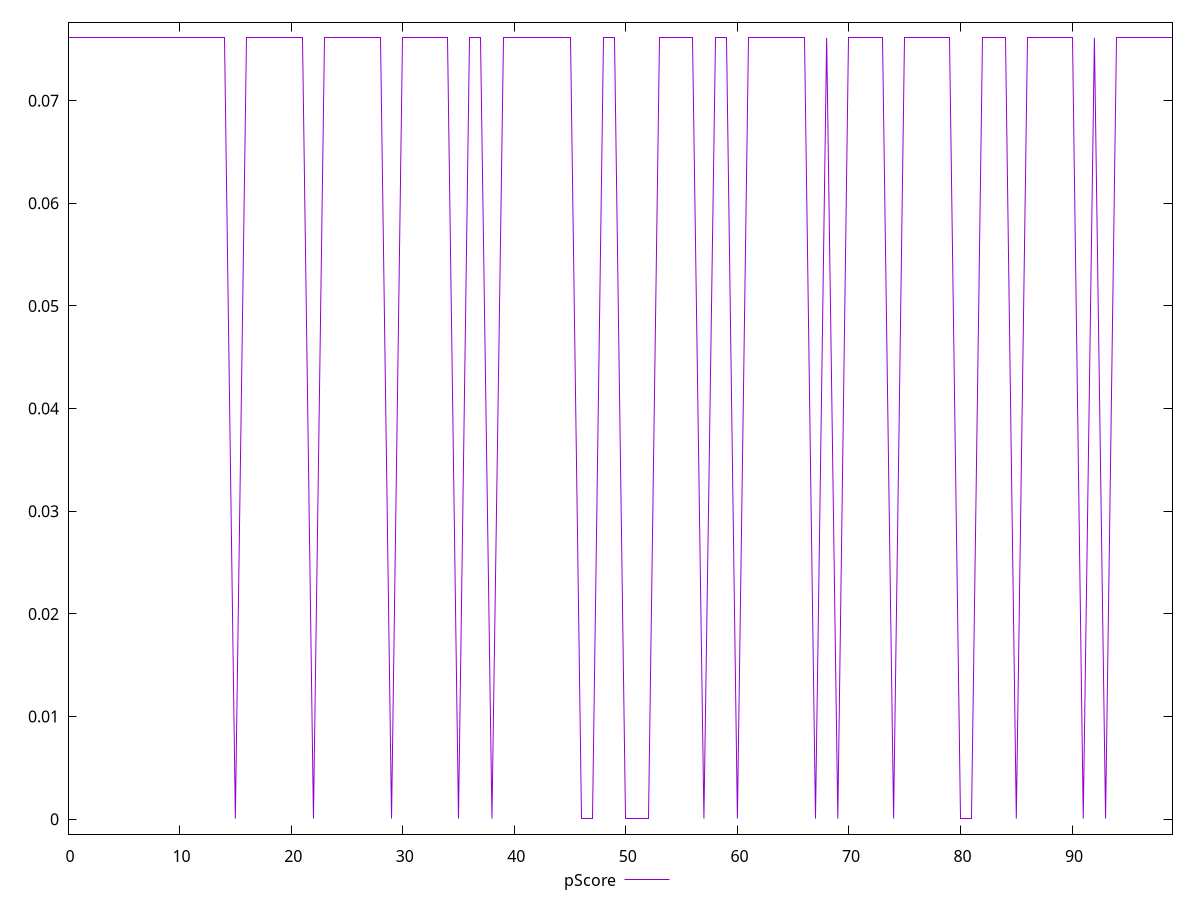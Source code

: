 reset

$pScore <<EOF
0 0.07611248195409825
1 0.07611248195409825
2 0.07611248195409825
3 0.07611248195409825
4 0.07611248195409825
5 0.07611248195409825
6 0.07611248195409825
7 0.07611248195409825
8 0.07611248195409825
9 0.07611248195409825
10 0.07611248195409825
11 0.07611248195409825
12 0.07611248195409825
13 0.07611248195409825
14 0.07611248195409825
15 0.00006417586681428666
16 0.07611248195409825
17 0.07611248195409825
18 0.07611248195409825
19 0.07611248195409825
20 0.07611248195409825
21 0.07611248195409825
22 0.00006417586681428666
23 0.07611248195409825
24 0.07611248195409825
25 0.07611248195409825
26 0.07611248195409825
27 0.07611248195409825
28 0.07611248195409825
29 0.00006417586681428666
30 0.07611248195409825
31 0.07611248195409825
32 0.07611248195409825
33 0.07611248195409825
34 0.07611248195409825
35 0.00006417586681428666
36 0.07611248195409825
37 0.07611248195409825
38 0.00006417586681428666
39 0.07611248195409825
40 0.07611248195409825
41 0.07611248195409825
42 0.07611248195409825
43 0.07611248195409825
44 0.07611248195409825
45 0.07611248195409825
46 0.00006417586681428666
47 0.00006417586681428666
48 0.07611248195409825
49 0.07611248195409825
50 0.00006417586681428666
51 0.00006417586681428666
52 0.00006417586681428666
53 0.07611248195409825
54 0.07611248195409825
55 0.07611248195409825
56 0.07611248195409825
57 0.00006417586681428666
58 0.07611248195409825
59 0.07611248195409825
60 0.00006417586681428666
61 0.07611248195409825
62 0.07611248195409825
63 0.07611248195409825
64 0.07611248195409825
65 0.07611248195409825
66 0.07611248195409825
67 0.00006417586681428666
68 0.07611248195409825
69 0.00006417586681428666
70 0.07611248195409825
71 0.07611248195409825
72 0.07611248195409825
73 0.07611248195409825
74 0.00006417586681428666
75 0.07611248195409825
76 0.07611248195409825
77 0.07611248195409825
78 0.07611248195409825
79 0.07611248195409825
80 0.00006417586681428666
81 0.00006417586681428666
82 0.07611248195409825
83 0.07611248195409825
84 0.07611248195409825
85 0.00006417586681428666
86 0.07611248195409825
87 0.07611248195409825
88 0.07611248195409825
89 0.07611248195409825
90 0.07611248195409825
91 0.00006417586681428666
92 0.07611248195409825
93 0.00006417586681428666
94 0.07611248195409825
95 0.07611248195409825
96 0.07611248195409825
97 0.07611248195409825
98 0.07611248195409825
99 0.07611248195409825
EOF

set key outside below
set xrange [0:99]
set yrange [-0.0014567902549313927:0.07763344807584394]
set trange [-0.0014567902549313927:0.07763344807584394]
set terminal svg size 640, 500 enhanced background rgb 'white'
set output "report_00026_2021-02-22T21:38:55.199Z/cumulative-layout-shift/samples/pages+cached+noadtech+nomedia+nocss/pScore/values.svg"

plot $pScore title "pScore" with line

reset
